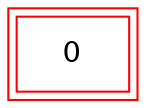 digraph G {
/* Defaults */
 fontsize = 12;
 ratio = compress; 
/* Bounding box */
 size = "4,4";
Node0 [label=0, color=Red, shape=box, peripheries=2]
/* Unix command: dot -Tps bdd.dot > bdd.ps */
/* For further details, see the `dot' manual */
}